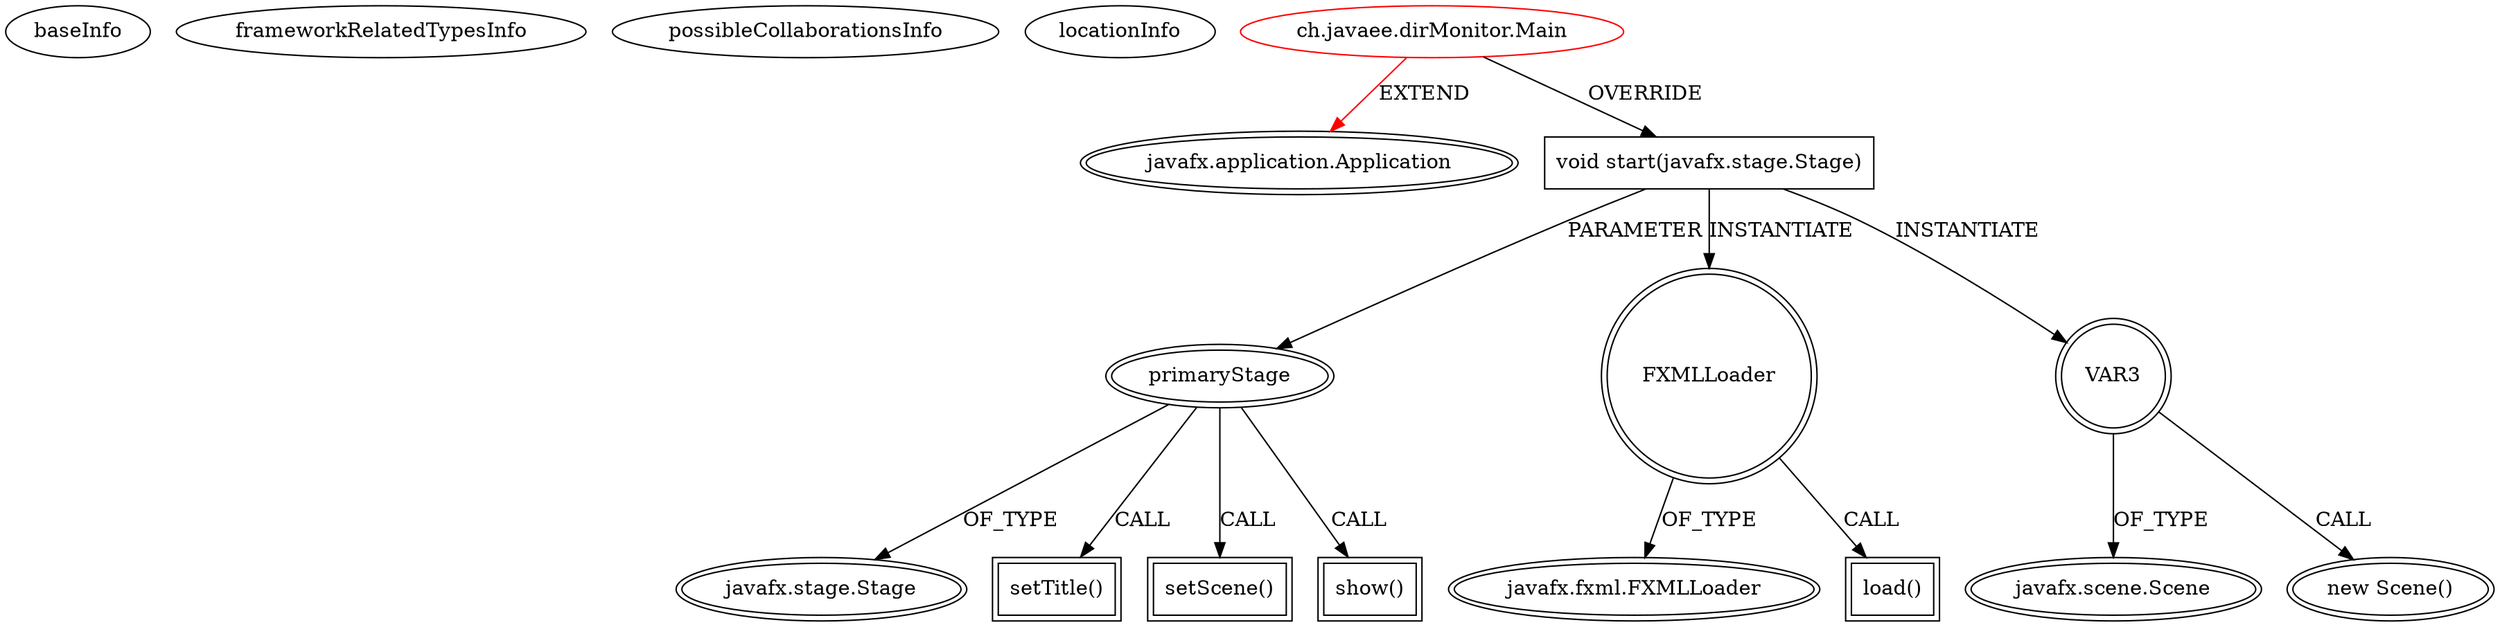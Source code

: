 digraph {
baseInfo[graphId=3529,category="extension_graph",isAnonymous=false,possibleRelation=false]
frameworkRelatedTypesInfo[0="javafx.application.Application"]
possibleCollaborationsInfo[]
locationInfo[projectName="marco76-DirMonitor",filePath="/marco76-DirMonitor/DirMonitor-master/src/ch/javaee/dirMonitor/Main.java",contextSignature="Main",graphId="3529"]
0[label="ch.javaee.dirMonitor.Main",vertexType="ROOT_CLIENT_CLASS_DECLARATION",isFrameworkType=false,color=red]
1[label="javafx.application.Application",vertexType="FRAMEWORK_CLASS_TYPE",isFrameworkType=true,peripheries=2]
2[label="void start(javafx.stage.Stage)",vertexType="OVERRIDING_METHOD_DECLARATION",isFrameworkType=false,shape=box]
3[label="primaryStage",vertexType="PARAMETER_DECLARATION",isFrameworkType=true,peripheries=2]
4[label="javafx.stage.Stage",vertexType="FRAMEWORK_CLASS_TYPE",isFrameworkType=true,peripheries=2]
5[label="FXMLLoader",vertexType="VARIABLE_EXPRESION",isFrameworkType=true,peripheries=2,shape=circle]
7[label="javafx.fxml.FXMLLoader",vertexType="FRAMEWORK_CLASS_TYPE",isFrameworkType=true,peripheries=2]
6[label="load()",vertexType="INSIDE_CALL",isFrameworkType=true,peripheries=2,shape=box]
9[label="setTitle()",vertexType="INSIDE_CALL",isFrameworkType=true,peripheries=2,shape=box]
11[label="setScene()",vertexType="INSIDE_CALL",isFrameworkType=true,peripheries=2,shape=box]
13[label="VAR3",vertexType="VARIABLE_EXPRESION",isFrameworkType=true,peripheries=2,shape=circle]
14[label="javafx.scene.Scene",vertexType="FRAMEWORK_CLASS_TYPE",isFrameworkType=true,peripheries=2]
12[label="new Scene()",vertexType="CONSTRUCTOR_CALL",isFrameworkType=true,peripheries=2]
16[label="show()",vertexType="INSIDE_CALL",isFrameworkType=true,peripheries=2,shape=box]
0->1[label="EXTEND",color=red]
0->2[label="OVERRIDE"]
3->4[label="OF_TYPE"]
2->3[label="PARAMETER"]
2->5[label="INSTANTIATE"]
5->7[label="OF_TYPE"]
5->6[label="CALL"]
3->9[label="CALL"]
3->11[label="CALL"]
2->13[label="INSTANTIATE"]
13->14[label="OF_TYPE"]
13->12[label="CALL"]
3->16[label="CALL"]
}
